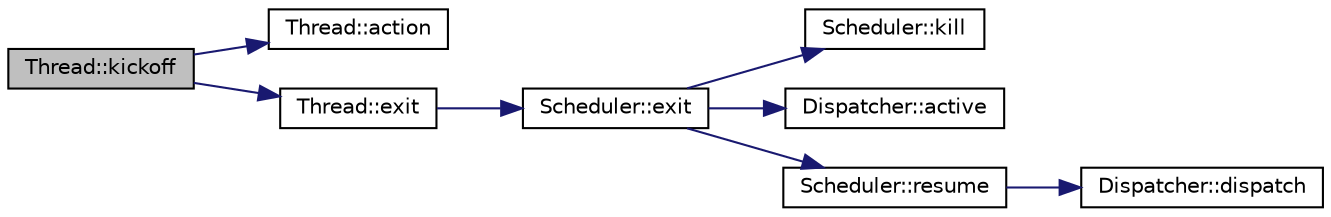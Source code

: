 digraph G
{
  bgcolor="transparent";
  edge [fontname="Helvetica",fontsize="10",labelfontname="Helvetica",labelfontsize="10"];
  node [fontname="Helvetica",fontsize="10",shape=record];
  rankdir="LR";
  Node1 [label="Thread::kickoff",height=0.2,width=0.4,color="black", fillcolor="grey75", style="filled" fontcolor="black"];
  Node1 -> Node2 [color="midnightblue",fontsize="10",style="solid",fontname="Helvetica"];
  Node2 [label="Thread::action",height=0.2,width=0.4,color="black",URL="$classThread.html#ab6d114e3cce348e72ee4023c85a32724",tooltip="Thread specific task method."];
  Node1 -> Node3 [color="midnightblue",fontsize="10",style="solid",fontname="Helvetica"];
  Node3 [label="Thread::exit",height=0.2,width=0.4,color="black",URL="$classThread.html#a89750f9023df256c125c79048f217562",tooltip="Terminate execution of this thread."];
  Node3 -> Node4 [color="midnightblue",fontsize="10",style="solid",fontname="Helvetica"];
  Node4 [label="Scheduler::exit",height=0.2,width=0.4,color="black",URL="$classScheduler.html#a7648753bdb11886d5d8ae560b7d0e52b",tooltip="Remove the currently active thread from the queue."];
  Node4 -> Node5 [color="midnightblue",fontsize="10",style="solid",fontname="Helvetica"];
  Node5 [label="Scheduler::kill",height=0.2,width=0.4,color="black",URL="$classScheduler.html#a7301daa452a49c955534a11741634c8d",tooltip="Remove the specified thread from the queue of processes."];
  Node4 -> Node6 [color="midnightblue",fontsize="10",style="solid",fontname="Helvetica"];
  Node6 [label="Dispatcher::active",height=0.2,width=0.4,color="black",URL="$classDispatcher.html#ac90194c2cc30bc1941ea4a0244e747f2",tooltip="Returns the currently active thread."];
  Node4 -> Node7 [color="midnightblue",fontsize="10",style="solid",fontname="Helvetica"];
  Node7 [label="Scheduler::resume",height=0.2,width=0.4,color="black",URL="$classScheduler.html#aa4da1861292d77ea37cfa90b6ad569f3",tooltip="Use the scheduling algorithm to get the next thread and resumes with that thread."];
  Node7 -> Node8 [color="midnightblue",fontsize="10",style="solid",fontname="Helvetica"];
  Node8 [label="Dispatcher::dispatch",height=0.2,width=0.4,color="black",URL="$classDispatcher.html#ae5e8e2d148cd30aa060cab3c410396d1",tooltip="Switch to another thread."];
}

